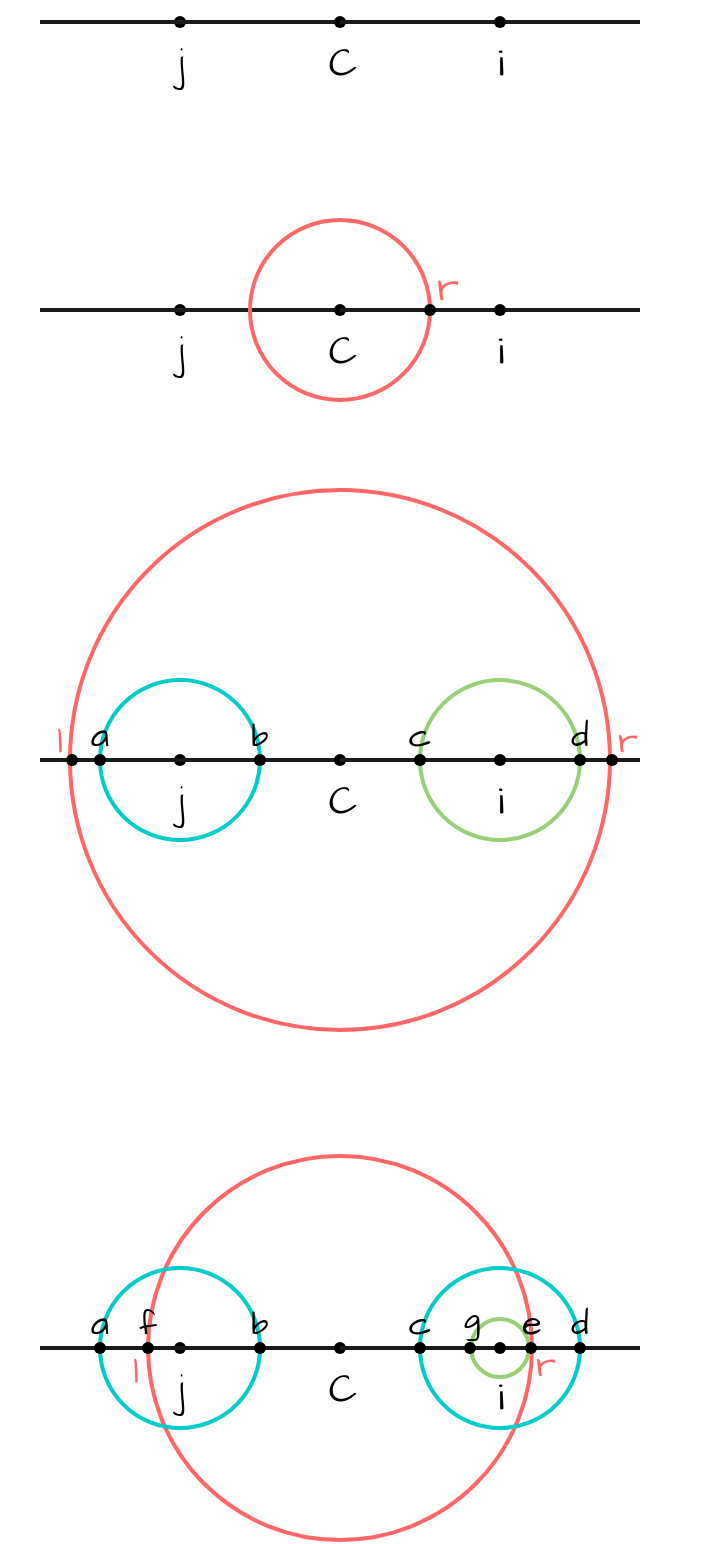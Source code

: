 <mxfile version="22.1.18" type="device">
  <diagram name="Page-1" id="GKX8D41VJeCy0soWMoFH">
    <mxGraphModel dx="541" dy="401" grid="0" gridSize="10" guides="1" tooltips="1" connect="1" arrows="1" fold="1" page="1" pageScale="1" pageWidth="850" pageHeight="1100" math="0" shadow="0">
      <root>
        <mxCell id="0" />
        <mxCell id="1" parent="0" />
        <mxCell id="5zQo-sAb7z7uBJbEHH4Z-59" value="" style="ellipse;whiteSpace=wrap;html=1;aspect=fixed;hachureGap=4;fontFamily=Architects Daughter;fontSource=https%3A%2F%2Ffonts.googleapis.com%2Fcss%3Ffamily%3DArchitects%2BDaughter;fontSize=20;fillColor=none;strokeColor=#FF6666;strokeWidth=2;container=0;" parent="1" vertex="1">
          <mxGeometry x="264" y="727" width="192" height="192" as="geometry" />
        </mxCell>
        <mxCell id="5zQo-sAb7z7uBJbEHH4Z-61" value="" style="ellipse;whiteSpace=wrap;html=1;aspect=fixed;hachureGap=4;fontFamily=Architects Daughter;fontSource=https%3A%2F%2Ffonts.googleapis.com%2Fcss%3Ffamily%3DArchitects%2BDaughter;fontSize=20;fillColor=none;strokeColor=#00CCCC;strokeWidth=2;" parent="1" vertex="1">
          <mxGeometry x="400" y="783" width="80" height="80" as="geometry" />
        </mxCell>
        <mxCell id="5zQo-sAb7z7uBJbEHH4Z-1" value="" style="group" parent="1" vertex="1" connectable="0">
          <mxGeometry x="210" y="150" width="300" height="20" as="geometry" />
        </mxCell>
        <mxCell id="AFF5KU56LC-4LSk96NdF-1" value="" style="endArrow=none;html=1;rounded=0;hachureGap=4;fontFamily=Architects Daughter;fontSource=https%3A%2F%2Ffonts.googleapis.com%2Fcss%3Ffamily%3DArchitects%2BDaughter;fontSize=16;shadow=0;strokeWidth=2;strokeColor=#1A1A1A;" parent="5zQo-sAb7z7uBJbEHH4Z-1" source="AFF5KU56LC-4LSk96NdF-23" edge="1">
          <mxGeometry width="50" height="50" relative="1" as="geometry">
            <mxPoint y="10" as="sourcePoint" />
            <mxPoint x="300" y="10" as="targetPoint" />
          </mxGeometry>
        </mxCell>
        <mxCell id="AFF5KU56LC-4LSk96NdF-4" value="i" style="edgeLabel;html=1;align=center;verticalAlign=middle;resizable=0;points=[];fontSize=20;fontFamily=Architects Daughter;fontColor=#000000;" parent="AFF5KU56LC-4LSk96NdF-1" vertex="1" connectable="0">
          <mxGeometry x="0.537" y="-1" relative="1" as="geometry">
            <mxPoint x="-54" y="19" as="offset" />
          </mxGeometry>
        </mxCell>
        <mxCell id="AFF5KU56LC-4LSk96NdF-5" value="" style="shape=waypoint;sketch=0;fillStyle=solid;size=6;pointerEvents=1;points=[];fillColor=none;resizable=0;rotatable=0;perimeter=centerPerimeter;snapToPoint=1;hachureGap=4;jiggle=2;curveFitting=1;fontFamily=Architects Daughter;fontSource=https%3A%2F%2Ffonts.googleapis.com%2Fcss%3Ffamily%3DArchitects%2BDaughter;fontSize=20;" parent="5zQo-sAb7z7uBJbEHH4Z-1" vertex="1">
          <mxGeometry x="60" width="20" height="20" as="geometry" />
        </mxCell>
        <mxCell id="AFF5KU56LC-4LSk96NdF-19" value="" style="endArrow=none;html=1;rounded=0;hachureGap=4;fontFamily=Architects Daughter;fontSource=https%3A%2F%2Ffonts.googleapis.com%2Fcss%3Ffamily%3DArchitects%2BDaughter;fontSize=16;shadow=0;strokeWidth=2;strokeColor=#1A1A1A;" parent="5zQo-sAb7z7uBJbEHH4Z-1" target="AFF5KU56LC-4LSk96NdF-10" edge="1">
          <mxGeometry width="50" height="50" relative="1" as="geometry">
            <mxPoint y="10" as="sourcePoint" />
            <mxPoint x="300" y="10" as="targetPoint" />
          </mxGeometry>
        </mxCell>
        <mxCell id="AFF5KU56LC-4LSk96NdF-20" value="C" style="edgeLabel;html=1;align=center;verticalAlign=middle;resizable=0;points=[];fontSize=20;fontFamily=Architects Daughter;fontColor=#000000;" parent="AFF5KU56LC-4LSk96NdF-19" vertex="1" connectable="0">
          <mxGeometry x="-0.05" y="-2" relative="1" as="geometry">
            <mxPoint x="79" y="18" as="offset" />
          </mxGeometry>
        </mxCell>
        <mxCell id="AFF5KU56LC-4LSk96NdF-21" value="j" style="edgeLabel;html=1;align=center;verticalAlign=middle;resizable=0;points=[];fontSize=20;fontFamily=Architects Daughter;fontColor=#000000;fontStyle=0" parent="AFF5KU56LC-4LSk96NdF-19" vertex="1" connectable="0">
          <mxGeometry x="-0.537" y="-1" relative="1" as="geometry">
            <mxPoint x="35" y="19" as="offset" />
          </mxGeometry>
        </mxCell>
        <mxCell id="AFF5KU56LC-4LSk96NdF-10" value="" style="shape=waypoint;sketch=0;fillStyle=solid;size=6;pointerEvents=1;points=[];fillColor=none;resizable=0;rotatable=0;perimeter=centerPerimeter;snapToPoint=1;hachureGap=4;jiggle=2;curveFitting=1;fontFamily=Architects Daughter;fontSource=https%3A%2F%2Ffonts.googleapis.com%2Fcss%3Ffamily%3DArchitects%2BDaughter;fontSize=20;" parent="5zQo-sAb7z7uBJbEHH4Z-1" vertex="1">
          <mxGeometry x="140" width="20" height="20" as="geometry" />
        </mxCell>
        <mxCell id="AFF5KU56LC-4LSk96NdF-24" value="" style="endArrow=none;html=1;rounded=0;hachureGap=4;fontFamily=Architects Daughter;fontSource=https%3A%2F%2Ffonts.googleapis.com%2Fcss%3Ffamily%3DArchitects%2BDaughter;fontSize=16;shadow=0;strokeWidth=2;strokeColor=#1A1A1A;" parent="5zQo-sAb7z7uBJbEHH4Z-1" source="AFF5KU56LC-4LSk96NdF-10" target="AFF5KU56LC-4LSk96NdF-23" edge="1">
          <mxGeometry width="50" height="50" relative="1" as="geometry">
            <mxPoint x="150" y="10" as="sourcePoint" />
            <mxPoint x="300" y="10" as="targetPoint" />
          </mxGeometry>
        </mxCell>
        <mxCell id="AFF5KU56LC-4LSk96NdF-23" value="" style="shape=waypoint;sketch=0;fillStyle=solid;size=6;pointerEvents=1;points=[];fillColor=none;resizable=0;rotatable=0;perimeter=centerPerimeter;snapToPoint=1;hachureGap=4;jiggle=2;curveFitting=1;fontFamily=Architects Daughter;fontSource=https%3A%2F%2Ffonts.googleapis.com%2Fcss%3Ffamily%3DArchitects%2BDaughter;fontSize=20;" parent="5zQo-sAb7z7uBJbEHH4Z-1" vertex="1">
          <mxGeometry x="220" width="20" height="20" as="geometry" />
        </mxCell>
        <mxCell id="5zQo-sAb7z7uBJbEHH4Z-14" value="" style="group" parent="1" vertex="1" connectable="0">
          <mxGeometry x="210" y="259" width="300" height="90" as="geometry" />
        </mxCell>
        <mxCell id="5zQo-sAb7z7uBJbEHH4Z-3" value="" style="endArrow=none;html=1;rounded=0;hachureGap=4;fontFamily=Architects Daughter;fontSource=https%3A%2F%2Ffonts.googleapis.com%2Fcss%3Ffamily%3DArchitects%2BDaughter;fontSize=16;shadow=0;strokeWidth=2;strokeColor=#1A1A1A;" parent="5zQo-sAb7z7uBJbEHH4Z-14" source="5zQo-sAb7z7uBJbEHH4Z-11" edge="1">
          <mxGeometry width="50" height="50" relative="1" as="geometry">
            <mxPoint y="45" as="sourcePoint" />
            <mxPoint x="300" y="45" as="targetPoint" />
          </mxGeometry>
        </mxCell>
        <mxCell id="5zQo-sAb7z7uBJbEHH4Z-4" value="i" style="edgeLabel;html=1;align=center;verticalAlign=middle;resizable=0;points=[];fontSize=20;fontFamily=Architects Daughter;fontColor=#000000;container=0;" parent="5zQo-sAb7z7uBJbEHH4Z-3" vertex="1" connectable="0">
          <mxGeometry x="0.537" y="-1" relative="1" as="geometry">
            <mxPoint x="-54" y="19" as="offset" />
          </mxGeometry>
        </mxCell>
        <mxCell id="5zQo-sAb7z7uBJbEHH4Z-5" value="" style="shape=waypoint;sketch=0;fillStyle=solid;size=6;pointerEvents=1;points=[];fillColor=none;resizable=0;rotatable=0;perimeter=centerPerimeter;snapToPoint=1;hachureGap=4;jiggle=2;curveFitting=1;fontFamily=Architects Daughter;fontSource=https%3A%2F%2Ffonts.googleapis.com%2Fcss%3Ffamily%3DArchitects%2BDaughter;fontSize=20;container=0;" parent="5zQo-sAb7z7uBJbEHH4Z-14" vertex="1">
          <mxGeometry x="60" y="35" width="20" height="20" as="geometry" />
        </mxCell>
        <mxCell id="5zQo-sAb7z7uBJbEHH4Z-6" value="" style="endArrow=none;html=1;rounded=0;hachureGap=4;fontFamily=Architects Daughter;fontSource=https%3A%2F%2Ffonts.googleapis.com%2Fcss%3Ffamily%3DArchitects%2BDaughter;fontSize=16;shadow=0;strokeWidth=2;strokeColor=#1A1A1A;" parent="5zQo-sAb7z7uBJbEHH4Z-14" target="5zQo-sAb7z7uBJbEHH4Z-9" edge="1">
          <mxGeometry width="50" height="50" relative="1" as="geometry">
            <mxPoint y="45" as="sourcePoint" />
            <mxPoint x="300" y="45" as="targetPoint" />
          </mxGeometry>
        </mxCell>
        <mxCell id="5zQo-sAb7z7uBJbEHH4Z-7" value="C" style="edgeLabel;html=1;align=center;verticalAlign=middle;resizable=0;points=[];fontSize=20;fontFamily=Architects Daughter;fontColor=#000000;container=0;" parent="5zQo-sAb7z7uBJbEHH4Z-6" vertex="1" connectable="0">
          <mxGeometry x="-0.05" y="-2" relative="1" as="geometry">
            <mxPoint x="79" y="18" as="offset" />
          </mxGeometry>
        </mxCell>
        <mxCell id="5zQo-sAb7z7uBJbEHH4Z-8" value="j" style="edgeLabel;html=1;align=center;verticalAlign=middle;resizable=0;points=[];fontSize=20;fontFamily=Architects Daughter;fontColor=#000000;fontStyle=0;container=0;" parent="5zQo-sAb7z7uBJbEHH4Z-6" vertex="1" connectable="0">
          <mxGeometry x="-0.537" y="-1" relative="1" as="geometry">
            <mxPoint x="35" y="19" as="offset" />
          </mxGeometry>
        </mxCell>
        <mxCell id="5zQo-sAb7z7uBJbEHH4Z-9" value="" style="shape=waypoint;sketch=0;fillStyle=solid;size=6;pointerEvents=1;points=[];fillColor=none;resizable=0;rotatable=0;perimeter=centerPerimeter;snapToPoint=1;hachureGap=4;jiggle=2;curveFitting=1;fontFamily=Architects Daughter;fontSource=https%3A%2F%2Ffonts.googleapis.com%2Fcss%3Ffamily%3DArchitects%2BDaughter;fontSize=20;container=0;" parent="5zQo-sAb7z7uBJbEHH4Z-14" vertex="1">
          <mxGeometry x="140" y="35" width="20" height="20" as="geometry" />
        </mxCell>
        <mxCell id="5zQo-sAb7z7uBJbEHH4Z-10" value="" style="endArrow=none;html=1;rounded=0;hachureGap=4;fontFamily=Architects Daughter;fontSource=https%3A%2F%2Ffonts.googleapis.com%2Fcss%3Ffamily%3DArchitects%2BDaughter;fontSize=16;shadow=0;strokeWidth=2;strokeColor=#1A1A1A;" parent="5zQo-sAb7z7uBJbEHH4Z-14" source="5zQo-sAb7z7uBJbEHH4Z-9" target="5zQo-sAb7z7uBJbEHH4Z-11" edge="1">
          <mxGeometry width="50" height="50" relative="1" as="geometry">
            <mxPoint x="150" y="45" as="sourcePoint" />
            <mxPoint x="300" y="45" as="targetPoint" />
          </mxGeometry>
        </mxCell>
        <mxCell id="5zQo-sAb7z7uBJbEHH4Z-11" value="" style="shape=waypoint;sketch=0;fillStyle=solid;size=6;pointerEvents=1;points=[];fillColor=none;resizable=0;rotatable=0;perimeter=centerPerimeter;snapToPoint=1;hachureGap=4;jiggle=2;curveFitting=1;fontFamily=Architects Daughter;fontSource=https%3A%2F%2Ffonts.googleapis.com%2Fcss%3Ffamily%3DArchitects%2BDaughter;fontSize=20;container=0;" parent="5zQo-sAb7z7uBJbEHH4Z-14" vertex="1">
          <mxGeometry x="220" y="35" width="20" height="20" as="geometry" />
        </mxCell>
        <mxCell id="5zQo-sAb7z7uBJbEHH4Z-12" value="" style="ellipse;whiteSpace=wrap;html=1;aspect=fixed;hachureGap=4;fontFamily=Architects Daughter;fontSource=https%3A%2F%2Ffonts.googleapis.com%2Fcss%3Ffamily%3DArchitects%2BDaughter;fontSize=20;fillColor=none;strokeColor=#FF6666;strokeWidth=2;container=0;" parent="5zQo-sAb7z7uBJbEHH4Z-14" vertex="1">
          <mxGeometry x="105" width="90" height="90" as="geometry" />
        </mxCell>
        <mxCell id="5zQo-sAb7z7uBJbEHH4Z-13" value="r" style="text;html=1;strokeColor=none;fillColor=none;align=center;verticalAlign=middle;whiteSpace=wrap;rounded=0;fontSize=20;fontFamily=Architects Daughter;fontColor=#FF6666;container=0;" parent="5zQo-sAb7z7uBJbEHH4Z-14" vertex="1">
          <mxGeometry x="174" y="18" width="60" height="30" as="geometry" />
        </mxCell>
        <mxCell id="IKUO-Ke9aAJ7_2bAT4HW-1" value="" style="shape=waypoint;sketch=0;fillStyle=solid;size=6;pointerEvents=1;points=[];fillColor=none;resizable=0;rotatable=0;perimeter=centerPerimeter;snapToPoint=1;hachureGap=4;jiggle=2;curveFitting=1;fontFamily=Architects Daughter;fontSource=https%3A%2F%2Ffonts.googleapis.com%2Fcss%3Ffamily%3DArchitects%2BDaughter;fontSize=20;" vertex="1" parent="5zQo-sAb7z7uBJbEHH4Z-14">
          <mxGeometry x="185" y="35" width="20" height="20" as="geometry" />
        </mxCell>
        <mxCell id="5zQo-sAb7z7uBJbEHH4Z-48" value="" style="group" parent="1" vertex="1" connectable="0">
          <mxGeometry x="210" y="394" width="330" height="270" as="geometry" />
        </mxCell>
        <mxCell id="5zQo-sAb7z7uBJbEHH4Z-26" value="" style="endArrow=none;html=1;rounded=0;hachureGap=4;fontFamily=Architects Daughter;fontSource=https%3A%2F%2Ffonts.googleapis.com%2Fcss%3Ffamily%3DArchitects%2BDaughter;fontSize=16;shadow=0;strokeWidth=2;strokeColor=#1A1A1A;" parent="5zQo-sAb7z7uBJbEHH4Z-48" source="5zQo-sAb7z7uBJbEHH4Z-34" edge="1">
          <mxGeometry width="50" height="50" relative="1" as="geometry">
            <mxPoint y="135" as="sourcePoint" />
            <mxPoint x="300" y="135" as="targetPoint" />
          </mxGeometry>
        </mxCell>
        <mxCell id="5zQo-sAb7z7uBJbEHH4Z-27" value="i" style="edgeLabel;html=1;align=center;verticalAlign=middle;resizable=0;points=[];fontSize=20;fontFamily=Architects Daughter;fontColor=#000000;container=0;" parent="5zQo-sAb7z7uBJbEHH4Z-26" vertex="1" connectable="0">
          <mxGeometry x="0.537" y="-1" relative="1" as="geometry">
            <mxPoint x="-54" y="19" as="offset" />
          </mxGeometry>
        </mxCell>
        <mxCell id="5zQo-sAb7z7uBJbEHH4Z-28" value="" style="shape=waypoint;sketch=0;fillStyle=solid;size=6;pointerEvents=1;points=[];fillColor=none;resizable=0;rotatable=0;perimeter=centerPerimeter;snapToPoint=1;hachureGap=4;jiggle=2;curveFitting=1;fontFamily=Architects Daughter;fontSource=https%3A%2F%2Ffonts.googleapis.com%2Fcss%3Ffamily%3DArchitects%2BDaughter;fontSize=20;container=0;" parent="5zQo-sAb7z7uBJbEHH4Z-48" vertex="1">
          <mxGeometry x="60" y="125" width="20" height="20" as="geometry" />
        </mxCell>
        <mxCell id="5zQo-sAb7z7uBJbEHH4Z-29" value="" style="endArrow=none;html=1;rounded=0;hachureGap=4;fontFamily=Architects Daughter;fontSource=https%3A%2F%2Ffonts.googleapis.com%2Fcss%3Ffamily%3DArchitects%2BDaughter;fontSize=16;shadow=0;strokeWidth=2;strokeColor=#1A1A1A;" parent="5zQo-sAb7z7uBJbEHH4Z-48" target="5zQo-sAb7z7uBJbEHH4Z-32" edge="1">
          <mxGeometry width="50" height="50" relative="1" as="geometry">
            <mxPoint y="135" as="sourcePoint" />
            <mxPoint x="300" y="135" as="targetPoint" />
          </mxGeometry>
        </mxCell>
        <mxCell id="5zQo-sAb7z7uBJbEHH4Z-30" value="C" style="edgeLabel;html=1;align=center;verticalAlign=middle;resizable=0;points=[];fontSize=20;fontFamily=Architects Daughter;fontColor=#000000;container=0;" parent="5zQo-sAb7z7uBJbEHH4Z-29" vertex="1" connectable="0">
          <mxGeometry x="-0.05" y="-2" relative="1" as="geometry">
            <mxPoint x="79" y="18" as="offset" />
          </mxGeometry>
        </mxCell>
        <mxCell id="5zQo-sAb7z7uBJbEHH4Z-31" value="j" style="edgeLabel;html=1;align=center;verticalAlign=middle;resizable=0;points=[];fontSize=20;fontFamily=Architects Daughter;fontColor=#000000;fontStyle=0;container=0;" parent="5zQo-sAb7z7uBJbEHH4Z-29" vertex="1" connectable="0">
          <mxGeometry x="-0.537" y="-1" relative="1" as="geometry">
            <mxPoint x="35" y="19" as="offset" />
          </mxGeometry>
        </mxCell>
        <mxCell id="5zQo-sAb7z7uBJbEHH4Z-32" value="" style="shape=waypoint;sketch=0;fillStyle=solid;size=6;pointerEvents=1;points=[];fillColor=none;resizable=0;rotatable=0;perimeter=centerPerimeter;snapToPoint=1;hachureGap=4;jiggle=2;curveFitting=1;fontFamily=Architects Daughter;fontSource=https%3A%2F%2Ffonts.googleapis.com%2Fcss%3Ffamily%3DArchitects%2BDaughter;fontSize=20;container=0;" parent="5zQo-sAb7z7uBJbEHH4Z-48" vertex="1">
          <mxGeometry x="140" y="125" width="20" height="20" as="geometry" />
        </mxCell>
        <mxCell id="5zQo-sAb7z7uBJbEHH4Z-33" value="" style="endArrow=none;html=1;rounded=0;hachureGap=4;fontFamily=Architects Daughter;fontSource=https%3A%2F%2Ffonts.googleapis.com%2Fcss%3Ffamily%3DArchitects%2BDaughter;fontSize=16;shadow=0;strokeWidth=2;strokeColor=#1A1A1A;" parent="5zQo-sAb7z7uBJbEHH4Z-48" source="5zQo-sAb7z7uBJbEHH4Z-32" target="5zQo-sAb7z7uBJbEHH4Z-34" edge="1">
          <mxGeometry width="50" height="50" relative="1" as="geometry">
            <mxPoint x="150" y="135" as="sourcePoint" />
            <mxPoint x="300" y="135" as="targetPoint" />
          </mxGeometry>
        </mxCell>
        <mxCell id="5zQo-sAb7z7uBJbEHH4Z-34" value="" style="shape=waypoint;sketch=0;fillStyle=solid;size=6;pointerEvents=1;points=[];fillColor=none;resizable=0;rotatable=0;perimeter=centerPerimeter;snapToPoint=1;hachureGap=4;jiggle=2;curveFitting=1;fontFamily=Architects Daughter;fontSource=https%3A%2F%2Ffonts.googleapis.com%2Fcss%3Ffamily%3DArchitects%2BDaughter;fontSize=20;container=0;" parent="5zQo-sAb7z7uBJbEHH4Z-48" vertex="1">
          <mxGeometry x="220" y="125" width="20" height="20" as="geometry" />
        </mxCell>
        <mxCell id="5zQo-sAb7z7uBJbEHH4Z-35" value="" style="ellipse;whiteSpace=wrap;html=1;aspect=fixed;hachureGap=4;fontFamily=Architects Daughter;fontSource=https%3A%2F%2Ffonts.googleapis.com%2Fcss%3Ffamily%3DArchitects%2BDaughter;fontSize=20;fillColor=none;strokeColor=#FF6666;strokeWidth=2;container=0;" parent="5zQo-sAb7z7uBJbEHH4Z-48" vertex="1">
          <mxGeometry x="15" width="270" height="270" as="geometry" />
        </mxCell>
        <mxCell id="5zQo-sAb7z7uBJbEHH4Z-36" value="&lt;font style=&quot;font-size: 18px;&quot;&gt;r&lt;/font&gt;" style="text;html=1;strokeColor=none;fillColor=none;align=center;verticalAlign=middle;whiteSpace=wrap;rounded=0;fontSize=20;fontFamily=Architects Daughter;fontColor=#FF6666;container=0;" parent="5zQo-sAb7z7uBJbEHH4Z-48" vertex="1">
          <mxGeometry x="264" y="109" width="60" height="30" as="geometry" />
        </mxCell>
        <mxCell id="5zQo-sAb7z7uBJbEHH4Z-37" value="" style="ellipse;whiteSpace=wrap;html=1;aspect=fixed;hachureGap=4;fontFamily=Architects Daughter;fontSource=https%3A%2F%2Ffonts.googleapis.com%2Fcss%3Ffamily%3DArchitects%2BDaughter;fontSize=20;fillColor=none;strokeColor=#97D077;strokeWidth=2;" parent="5zQo-sAb7z7uBJbEHH4Z-48" vertex="1">
          <mxGeometry x="190" y="95" width="80" height="80" as="geometry" />
        </mxCell>
        <mxCell id="5zQo-sAb7z7uBJbEHH4Z-38" value="" style="ellipse;whiteSpace=wrap;html=1;aspect=fixed;hachureGap=4;fontFamily=Architects Daughter;fontSource=https%3A%2F%2Ffonts.googleapis.com%2Fcss%3Ffamily%3DArchitects%2BDaughter;fontSize=20;fillColor=none;strokeColor=#00CCCC;strokeWidth=2;" parent="5zQo-sAb7z7uBJbEHH4Z-48" vertex="1">
          <mxGeometry x="30" y="95" width="80" height="80" as="geometry" />
        </mxCell>
        <mxCell id="5zQo-sAb7z7uBJbEHH4Z-40" value="" style="shape=waypoint;sketch=0;fillStyle=solid;size=6;pointerEvents=1;points=[];fillColor=none;resizable=0;rotatable=0;perimeter=centerPerimeter;snapToPoint=1;hachureGap=4;jiggle=2;curveFitting=1;fontFamily=Architects Daughter;fontSource=https%3A%2F%2Ffonts.googleapis.com%2Fcss%3Ffamily%3DArchitects%2BDaughter;fontSize=20;" parent="5zQo-sAb7z7uBJbEHH4Z-48" vertex="1">
          <mxGeometry x="20" y="125" width="20" height="20" as="geometry" />
        </mxCell>
        <mxCell id="5zQo-sAb7z7uBJbEHH4Z-41" value="" style="shape=waypoint;sketch=0;fillStyle=solid;size=6;pointerEvents=1;points=[];fillColor=none;resizable=0;rotatable=0;perimeter=centerPerimeter;snapToPoint=1;hachureGap=4;jiggle=2;curveFitting=1;fontFamily=Architects Daughter;fontSource=https%3A%2F%2Ffonts.googleapis.com%2Fcss%3Ffamily%3DArchitects%2BDaughter;fontSize=20;" parent="5zQo-sAb7z7uBJbEHH4Z-48" vertex="1">
          <mxGeometry x="100" y="125" width="20" height="20" as="geometry" />
        </mxCell>
        <mxCell id="5zQo-sAb7z7uBJbEHH4Z-42" value="" style="shape=waypoint;sketch=0;fillStyle=solid;size=6;pointerEvents=1;points=[];fillColor=none;resizable=0;rotatable=0;perimeter=centerPerimeter;snapToPoint=1;hachureGap=4;jiggle=2;curveFitting=1;fontFamily=Architects Daughter;fontSource=https%3A%2F%2Ffonts.googleapis.com%2Fcss%3Ffamily%3DArchitects%2BDaughter;fontSize=20;" parent="5zQo-sAb7z7uBJbEHH4Z-48" vertex="1">
          <mxGeometry x="180" y="125" width="20" height="20" as="geometry" />
        </mxCell>
        <mxCell id="5zQo-sAb7z7uBJbEHH4Z-43" value="" style="shape=waypoint;sketch=0;fillStyle=solid;size=6;pointerEvents=1;points=[];fillColor=none;resizable=0;rotatable=0;perimeter=centerPerimeter;snapToPoint=1;hachureGap=4;jiggle=2;curveFitting=1;fontFamily=Architects Daughter;fontSource=https%3A%2F%2Ffonts.googleapis.com%2Fcss%3Ffamily%3DArchitects%2BDaughter;fontSize=20;" parent="5zQo-sAb7z7uBJbEHH4Z-48" vertex="1">
          <mxGeometry x="260" y="125" width="20" height="20" as="geometry" />
        </mxCell>
        <mxCell id="5zQo-sAb7z7uBJbEHH4Z-44" value="&lt;font style=&quot;font-size: 18px;&quot;&gt;a&lt;/font&gt;" style="text;html=1;strokeColor=none;fillColor=none;align=center;verticalAlign=middle;whiteSpace=wrap;rounded=0;fontSize=20;fontFamily=Architects Daughter;" parent="5zQo-sAb7z7uBJbEHH4Z-48" vertex="1">
          <mxGeometry y="106" width="60" height="30" as="geometry" />
        </mxCell>
        <mxCell id="5zQo-sAb7z7uBJbEHH4Z-45" value="&lt;font style=&quot;font-size: 15px;&quot;&gt;b&lt;/font&gt;" style="text;html=1;strokeColor=none;fillColor=none;align=center;verticalAlign=middle;whiteSpace=wrap;rounded=0;fontSize=20;fontFamily=Architects Daughter;" parent="5zQo-sAb7z7uBJbEHH4Z-48" vertex="1">
          <mxGeometry x="80" y="106" width="60" height="30" as="geometry" />
        </mxCell>
        <mxCell id="5zQo-sAb7z7uBJbEHH4Z-46" value="&lt;font style=&quot;font-size: 18px;&quot;&gt;c&lt;/font&gt;" style="text;html=1;strokeColor=none;fillColor=none;align=center;verticalAlign=middle;whiteSpace=wrap;rounded=0;fontSize=20;fontFamily=Architects Daughter;" parent="5zQo-sAb7z7uBJbEHH4Z-48" vertex="1">
          <mxGeometry x="160" y="106" width="60" height="30" as="geometry" />
        </mxCell>
        <mxCell id="5zQo-sAb7z7uBJbEHH4Z-47" value="&lt;font style=&quot;font-size: 17px;&quot;&gt;d&lt;/font&gt;" style="text;html=1;strokeColor=none;fillColor=none;align=center;verticalAlign=middle;whiteSpace=wrap;rounded=0;fontSize=20;fontFamily=Architects Daughter;" parent="5zQo-sAb7z7uBJbEHH4Z-48" vertex="1">
          <mxGeometry x="240" y="106" width="60" height="30" as="geometry" />
        </mxCell>
        <mxCell id="IKUO-Ke9aAJ7_2bAT4HW-2" value="" style="shape=waypoint;sketch=0;fillStyle=solid;size=6;pointerEvents=1;points=[];fillColor=none;resizable=0;rotatable=0;perimeter=centerPerimeter;snapToPoint=1;hachureGap=4;jiggle=2;curveFitting=1;fontFamily=Architects Daughter;fontSource=https%3A%2F%2Ffonts.googleapis.com%2Fcss%3Ffamily%3DArchitects%2BDaughter;fontSize=20;" vertex="1" parent="5zQo-sAb7z7uBJbEHH4Z-48">
          <mxGeometry x="276" y="125" width="20" height="20" as="geometry" />
        </mxCell>
        <mxCell id="IKUO-Ke9aAJ7_2bAT4HW-3" value="&lt;span style=&quot;font-size: 18px;&quot;&gt;l&lt;br&gt;&lt;/span&gt;" style="text;html=1;strokeColor=none;fillColor=none;align=center;verticalAlign=middle;whiteSpace=wrap;rounded=0;fontSize=20;fontFamily=Architects Daughter;fontColor=#FF6666;container=0;" vertex="1" parent="5zQo-sAb7z7uBJbEHH4Z-48">
          <mxGeometry x="-20" y="109" width="60" height="30" as="geometry" />
        </mxCell>
        <mxCell id="IKUO-Ke9aAJ7_2bAT4HW-4" value="" style="shape=waypoint;sketch=0;fillStyle=solid;size=6;pointerEvents=1;points=[];fillColor=none;resizable=0;rotatable=0;perimeter=centerPerimeter;snapToPoint=1;hachureGap=4;jiggle=2;curveFitting=1;fontFamily=Architects Daughter;fontSource=https%3A%2F%2Ffonts.googleapis.com%2Fcss%3Ffamily%3DArchitects%2BDaughter;fontSize=20;" vertex="1" parent="5zQo-sAb7z7uBJbEHH4Z-48">
          <mxGeometry x="6" y="125" width="20" height="20" as="geometry" />
        </mxCell>
        <mxCell id="5zQo-sAb7z7uBJbEHH4Z-50" value="" style="endArrow=none;html=1;rounded=0;hachureGap=4;fontFamily=Architects Daughter;fontSource=https%3A%2F%2Ffonts.googleapis.com%2Fcss%3Ffamily%3DArchitects%2BDaughter;fontSize=16;shadow=0;strokeWidth=2;strokeColor=#1A1A1A;" parent="1" source="5zQo-sAb7z7uBJbEHH4Z-58" edge="1">
          <mxGeometry width="50" height="50" relative="1" as="geometry">
            <mxPoint x="210" y="823" as="sourcePoint" />
            <mxPoint x="510" y="823" as="targetPoint" />
          </mxGeometry>
        </mxCell>
        <mxCell id="5zQo-sAb7z7uBJbEHH4Z-51" value="i" style="edgeLabel;html=1;align=center;verticalAlign=middle;resizable=0;points=[];fontSize=20;fontFamily=Architects Daughter;fontColor=#000000;container=0;" parent="5zQo-sAb7z7uBJbEHH4Z-50" vertex="1" connectable="0">
          <mxGeometry x="0.537" y="-1" relative="1" as="geometry">
            <mxPoint x="-54" y="23" as="offset" />
          </mxGeometry>
        </mxCell>
        <mxCell id="5zQo-sAb7z7uBJbEHH4Z-52" value="" style="shape=waypoint;sketch=0;fillStyle=solid;size=6;pointerEvents=1;points=[];fillColor=none;resizable=0;rotatable=0;perimeter=centerPerimeter;snapToPoint=1;hachureGap=4;jiggle=2;curveFitting=1;fontFamily=Architects Daughter;fontSource=https%3A%2F%2Ffonts.googleapis.com%2Fcss%3Ffamily%3DArchitects%2BDaughter;fontSize=20;container=0;" parent="1" vertex="1">
          <mxGeometry x="270" y="813" width="20" height="20" as="geometry" />
        </mxCell>
        <mxCell id="5zQo-sAb7z7uBJbEHH4Z-53" value="" style="endArrow=none;html=1;rounded=0;hachureGap=4;fontFamily=Architects Daughter;fontSource=https%3A%2F%2Ffonts.googleapis.com%2Fcss%3Ffamily%3DArchitects%2BDaughter;fontSize=16;shadow=0;strokeWidth=2;strokeColor=#1A1A1A;" parent="1" target="5zQo-sAb7z7uBJbEHH4Z-56" edge="1">
          <mxGeometry width="50" height="50" relative="1" as="geometry">
            <mxPoint x="210" y="823" as="sourcePoint" />
            <mxPoint x="510" y="823" as="targetPoint" />
          </mxGeometry>
        </mxCell>
        <mxCell id="5zQo-sAb7z7uBJbEHH4Z-54" value="C" style="edgeLabel;html=1;align=center;verticalAlign=middle;resizable=0;points=[];fontSize=20;fontFamily=Architects Daughter;fontColor=#000000;container=0;" parent="5zQo-sAb7z7uBJbEHH4Z-53" vertex="1" connectable="0">
          <mxGeometry x="-0.05" y="-2" relative="1" as="geometry">
            <mxPoint x="79" y="18" as="offset" />
          </mxGeometry>
        </mxCell>
        <mxCell id="5zQo-sAb7z7uBJbEHH4Z-55" value="j" style="edgeLabel;html=1;align=center;verticalAlign=middle;resizable=0;points=[];fontSize=20;fontFamily=Architects Daughter;fontColor=#000000;fontStyle=0;container=0;" parent="5zQo-sAb7z7uBJbEHH4Z-53" vertex="1" connectable="0">
          <mxGeometry x="-0.537" y="-1" relative="1" as="geometry">
            <mxPoint x="35" y="19" as="offset" />
          </mxGeometry>
        </mxCell>
        <mxCell id="5zQo-sAb7z7uBJbEHH4Z-56" value="" style="shape=waypoint;sketch=0;fillStyle=solid;size=6;pointerEvents=1;points=[];fillColor=none;resizable=0;rotatable=0;perimeter=centerPerimeter;snapToPoint=1;hachureGap=4;jiggle=2;curveFitting=1;fontFamily=Architects Daughter;fontSource=https%3A%2F%2Ffonts.googleapis.com%2Fcss%3Ffamily%3DArchitects%2BDaughter;fontSize=20;container=0;" parent="1" vertex="1">
          <mxGeometry x="350" y="813" width="20" height="20" as="geometry" />
        </mxCell>
        <mxCell id="5zQo-sAb7z7uBJbEHH4Z-57" value="" style="endArrow=none;html=1;rounded=0;hachureGap=4;fontFamily=Architects Daughter;fontSource=https%3A%2F%2Ffonts.googleapis.com%2Fcss%3Ffamily%3DArchitects%2BDaughter;fontSize=16;shadow=0;strokeWidth=2;strokeColor=#1A1A1A;" parent="1" source="5zQo-sAb7z7uBJbEHH4Z-56" target="5zQo-sAb7z7uBJbEHH4Z-58" edge="1">
          <mxGeometry width="50" height="50" relative="1" as="geometry">
            <mxPoint x="360" y="823" as="sourcePoint" />
            <mxPoint x="510" y="823" as="targetPoint" />
          </mxGeometry>
        </mxCell>
        <mxCell id="5zQo-sAb7z7uBJbEHH4Z-58" value="" style="shape=waypoint;sketch=0;fillStyle=solid;size=6;pointerEvents=1;points=[];fillColor=none;resizable=0;rotatable=0;perimeter=centerPerimeter;snapToPoint=1;hachureGap=4;jiggle=2;curveFitting=1;fontFamily=Architects Daughter;fontSource=https%3A%2F%2Ffonts.googleapis.com%2Fcss%3Ffamily%3DArchitects%2BDaughter;fontSize=20;container=0;" parent="1" vertex="1">
          <mxGeometry x="430" y="813" width="20" height="20" as="geometry" />
        </mxCell>
        <mxCell id="5zQo-sAb7z7uBJbEHH4Z-60" value="&lt;font style=&quot;font-size: 18px;&quot;&gt;r&lt;/font&gt;" style="text;html=1;strokeColor=none;fillColor=none;align=center;verticalAlign=middle;whiteSpace=wrap;rounded=0;fontSize=20;fontFamily=Architects Daughter;fontColor=#FF6666;container=0;" parent="1" vertex="1">
          <mxGeometry x="433" y="815" width="60" height="30" as="geometry" />
        </mxCell>
        <mxCell id="5zQo-sAb7z7uBJbEHH4Z-62" value="" style="ellipse;whiteSpace=wrap;html=1;aspect=fixed;hachureGap=4;fontFamily=Architects Daughter;fontSource=https%3A%2F%2Ffonts.googleapis.com%2Fcss%3Ffamily%3DArchitects%2BDaughter;fontSize=20;fillColor=none;strokeColor=#00CCCC;strokeWidth=2;" parent="1" vertex="1">
          <mxGeometry x="240" y="783" width="80" height="80" as="geometry" />
        </mxCell>
        <mxCell id="5zQo-sAb7z7uBJbEHH4Z-63" value="" style="shape=waypoint;sketch=0;fillStyle=solid;size=6;pointerEvents=1;points=[];fillColor=none;resizable=0;rotatable=0;perimeter=centerPerimeter;snapToPoint=1;hachureGap=4;jiggle=2;curveFitting=1;fontFamily=Architects Daughter;fontSource=https%3A%2F%2Ffonts.googleapis.com%2Fcss%3Ffamily%3DArchitects%2BDaughter;fontSize=20;" parent="1" vertex="1">
          <mxGeometry x="230" y="813" width="20" height="20" as="geometry" />
        </mxCell>
        <mxCell id="5zQo-sAb7z7uBJbEHH4Z-64" value="" style="shape=waypoint;sketch=0;fillStyle=solid;size=6;pointerEvents=1;points=[];fillColor=none;resizable=0;rotatable=0;perimeter=centerPerimeter;snapToPoint=1;hachureGap=4;jiggle=2;curveFitting=1;fontFamily=Architects Daughter;fontSource=https%3A%2F%2Ffonts.googleapis.com%2Fcss%3Ffamily%3DArchitects%2BDaughter;fontSize=20;" parent="1" vertex="1">
          <mxGeometry x="310" y="813" width="20" height="20" as="geometry" />
        </mxCell>
        <mxCell id="5zQo-sAb7z7uBJbEHH4Z-65" value="" style="shape=waypoint;sketch=0;fillStyle=solid;size=6;pointerEvents=1;points=[];fillColor=none;resizable=0;rotatable=0;perimeter=centerPerimeter;snapToPoint=1;hachureGap=4;jiggle=2;curveFitting=1;fontFamily=Architects Daughter;fontSource=https%3A%2F%2Ffonts.googleapis.com%2Fcss%3Ffamily%3DArchitects%2BDaughter;fontSize=20;" parent="1" vertex="1">
          <mxGeometry x="390" y="813" width="20" height="20" as="geometry" />
        </mxCell>
        <mxCell id="5zQo-sAb7z7uBJbEHH4Z-66" value="" style="shape=waypoint;sketch=0;fillStyle=solid;size=6;pointerEvents=1;points=[];fillColor=none;resizable=0;rotatable=0;perimeter=centerPerimeter;snapToPoint=1;hachureGap=4;jiggle=2;curveFitting=1;fontFamily=Architects Daughter;fontSource=https%3A%2F%2Ffonts.googleapis.com%2Fcss%3Ffamily%3DArchitects%2BDaughter;fontSize=20;" parent="1" vertex="1">
          <mxGeometry x="470" y="813" width="20" height="20" as="geometry" />
        </mxCell>
        <mxCell id="5zQo-sAb7z7uBJbEHH4Z-67" value="&lt;font style=&quot;font-size: 18px;&quot;&gt;a&lt;/font&gt;" style="text;html=1;strokeColor=none;fillColor=none;align=center;verticalAlign=middle;whiteSpace=wrap;rounded=0;fontSize=20;fontFamily=Architects Daughter;" parent="1" vertex="1">
          <mxGeometry x="210" y="794" width="60" height="30" as="geometry" />
        </mxCell>
        <mxCell id="5zQo-sAb7z7uBJbEHH4Z-68" value="&lt;font style=&quot;font-size: 15px;&quot;&gt;b&lt;/font&gt;" style="text;html=1;strokeColor=none;fillColor=none;align=center;verticalAlign=middle;whiteSpace=wrap;rounded=0;fontSize=20;fontFamily=Architects Daughter;" parent="1" vertex="1">
          <mxGeometry x="290" y="794" width="60" height="30" as="geometry" />
        </mxCell>
        <mxCell id="5zQo-sAb7z7uBJbEHH4Z-69" value="&lt;font style=&quot;font-size: 18px;&quot;&gt;c&lt;/font&gt;" style="text;html=1;strokeColor=none;fillColor=none;align=center;verticalAlign=middle;whiteSpace=wrap;rounded=0;fontSize=20;fontFamily=Architects Daughter;" parent="1" vertex="1">
          <mxGeometry x="370" y="794" width="60" height="30" as="geometry" />
        </mxCell>
        <mxCell id="5zQo-sAb7z7uBJbEHH4Z-70" value="&lt;font style=&quot;font-size: 17px;&quot;&gt;d&lt;/font&gt;" style="text;html=1;strokeColor=none;fillColor=none;align=center;verticalAlign=middle;whiteSpace=wrap;rounded=0;fontSize=20;fontFamily=Architects Daughter;" parent="1" vertex="1">
          <mxGeometry x="450" y="794" width="60" height="30" as="geometry" />
        </mxCell>
        <mxCell id="5zQo-sAb7z7uBJbEHH4Z-72" value="" style="ellipse;whiteSpace=wrap;html=1;aspect=fixed;hachureGap=4;fontFamily=Architects Daughter;fontSource=https%3A%2F%2Ffonts.googleapis.com%2Fcss%3Ffamily%3DArchitects%2BDaughter;fontSize=20;fillColor=none;strokeWidth=2;strokeColor=#97D077;" parent="1" vertex="1">
          <mxGeometry x="425.5" y="808.5" width="29" height="29" as="geometry" />
        </mxCell>
        <mxCell id="5zQo-sAb7z7uBJbEHH4Z-73" value="&lt;font style=&quot;font-size: 18px;&quot;&gt;e&lt;/font&gt;" style="text;html=1;strokeColor=none;fillColor=none;align=center;verticalAlign=middle;whiteSpace=wrap;rounded=0;fontSize=20;fontFamily=Architects Daughter;" parent="1" vertex="1">
          <mxGeometry x="425.5" y="794" width="60" height="30" as="geometry" />
        </mxCell>
        <mxCell id="5zQo-sAb7z7uBJbEHH4Z-74" value="" style="shape=waypoint;sketch=0;fillStyle=solid;size=6;pointerEvents=1;points=[];fillColor=none;resizable=0;rotatable=0;perimeter=centerPerimeter;snapToPoint=1;hachureGap=4;jiggle=2;curveFitting=1;fontFamily=Architects Daughter;fontSource=https%3A%2F%2Ffonts.googleapis.com%2Fcss%3Ffamily%3DArchitects%2BDaughter;fontSize=20;" parent="1" vertex="1">
          <mxGeometry x="445.5" y="813" width="20" height="20" as="geometry" />
        </mxCell>
        <mxCell id="5zQo-sAb7z7uBJbEHH4Z-75" value="" style="shape=waypoint;sketch=0;fillStyle=solid;size=6;pointerEvents=1;points=[];fillColor=none;resizable=0;rotatable=0;perimeter=centerPerimeter;snapToPoint=1;hachureGap=4;jiggle=2;curveFitting=1;fontFamily=Architects Daughter;fontSource=https%3A%2F%2Ffonts.googleapis.com%2Fcss%3Ffamily%3DArchitects%2BDaughter;fontSize=20;" parent="1" vertex="1">
          <mxGeometry x="254" y="813" width="20" height="20" as="geometry" />
        </mxCell>
        <mxCell id="5zQo-sAb7z7uBJbEHH4Z-76" value="&lt;font style=&quot;font-size: 15px;&quot;&gt;f&lt;/font&gt;" style="text;html=1;strokeColor=none;fillColor=none;align=center;verticalAlign=middle;whiteSpace=wrap;rounded=0;fontSize=15;fontFamily=Architects Daughter;" parent="1" vertex="1">
          <mxGeometry x="234" y="796" width="60" height="30" as="geometry" />
        </mxCell>
        <mxCell id="5zQo-sAb7z7uBJbEHH4Z-78" value="" style="shape=waypoint;sketch=0;fillStyle=solid;size=6;pointerEvents=1;points=[];fillColor=none;resizable=0;rotatable=0;perimeter=centerPerimeter;snapToPoint=1;hachureGap=4;jiggle=2;curveFitting=1;fontFamily=Architects Daughter;fontSource=https%3A%2F%2Ffonts.googleapis.com%2Fcss%3Ffamily%3DArchitects%2BDaughter;fontSize=20;" parent="1" vertex="1">
          <mxGeometry x="415" y="813" width="20" height="20" as="geometry" />
        </mxCell>
        <mxCell id="5zQo-sAb7z7uBJbEHH4Z-79" value="&lt;font style=&quot;font-size: 16px;&quot;&gt;g&lt;/font&gt;" style="text;html=1;strokeColor=none;fillColor=none;align=center;verticalAlign=middle;whiteSpace=wrap;rounded=0;fontSize=20;fontFamily=Architects Daughter;" parent="1" vertex="1">
          <mxGeometry x="396" y="791" width="60" height="30" as="geometry" />
        </mxCell>
        <mxCell id="IKUO-Ke9aAJ7_2bAT4HW-5" value="&lt;font style=&quot;font-size: 18px;&quot;&gt;l&lt;/font&gt;" style="text;html=1;strokeColor=none;fillColor=none;align=center;verticalAlign=middle;whiteSpace=wrap;rounded=0;fontSize=20;fontFamily=Architects Daughter;fontColor=#FF6666;container=0;" vertex="1" parent="1">
          <mxGeometry x="228" y="818" width="60" height="30" as="geometry" />
        </mxCell>
      </root>
    </mxGraphModel>
  </diagram>
</mxfile>
